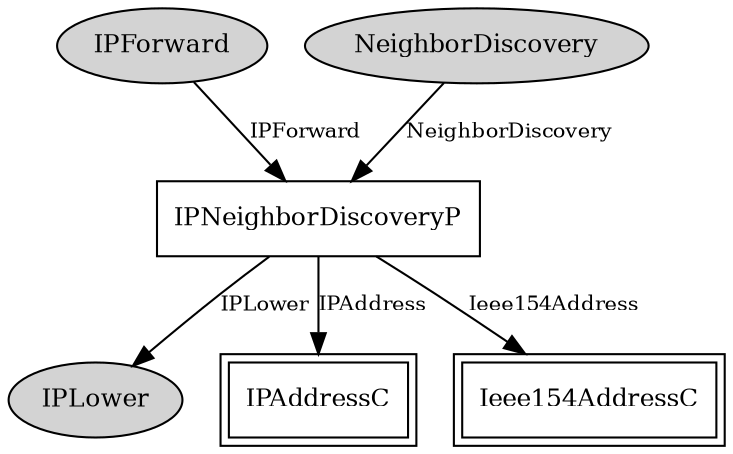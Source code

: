 digraph "tos.lib.net.blip.IPNeighborDiscoveryC" {
  n0x40a53b10 [shape=ellipse, style=filled, label="IPForward", fontsize=12];
  "IPNeighborDiscoveryP" [fontsize=12, shape=box, URL="../chtml/tos.lib.net.blip.IPNeighborDiscoveryP.html"];
  n0x40a535d8 [shape=ellipse, style=filled, label="NeighborDiscovery", fontsize=12];
  "IPNeighborDiscoveryP" [fontsize=12, shape=box, URL="../chtml/tos.lib.net.blip.IPNeighborDiscoveryP.html"];
  "IPNeighborDiscoveryP" [fontsize=12, shape=box, URL="../chtml/tos.lib.net.blip.IPNeighborDiscoveryP.html"];
  n0x40a50d20 [shape=ellipse, style=filled, label="IPLower", fontsize=12];
  "IPNeighborDiscoveryP" [fontsize=12, shape=box, URL="../chtml/tos.lib.net.blip.IPNeighborDiscoveryP.html"];
  "IPAddressC" [fontsize=12, shape=box,peripheries=2, URL="../chtml/tos.lib.net.blip.IPAddressC.html"];
  "IPNeighborDiscoveryP" [fontsize=12, shape=box, URL="../chtml/tos.lib.net.blip.IPNeighborDiscoveryP.html"];
  "Ieee154AddressC" [fontsize=12, shape=box,peripheries=2, URL="../chtml/tos.lib.net.blip.Ieee154AddressC.html"];
  "n0x40a53b10" -> "IPNeighborDiscoveryP" [label="IPForward", URL="../ihtml/tos.lib.net.blip.interfaces.IPForward.html", fontsize=10];
  "n0x40a535d8" -> "IPNeighborDiscoveryP" [label="NeighborDiscovery", URL="../ihtml/tos.lib.net.blip.interfaces.NeighborDiscovery.html", fontsize=10];
  "IPNeighborDiscoveryP" -> "n0x40a50d20" [label="IPLower", URL="../ihtml/tos.lib.net.blip.interfaces.IPLower.html", fontsize=10];
  "IPNeighborDiscoveryP" -> "IPAddressC" [label="IPAddress", URL="../ihtml/tos.lib.net.blip.interfaces.IPAddress.html", fontsize=10];
  "IPNeighborDiscoveryP" -> "Ieee154AddressC" [label="Ieee154Address", URL="../ihtml/tos.lib.net.blip.interfaces.Ieee154Address.html", fontsize=10];
}

